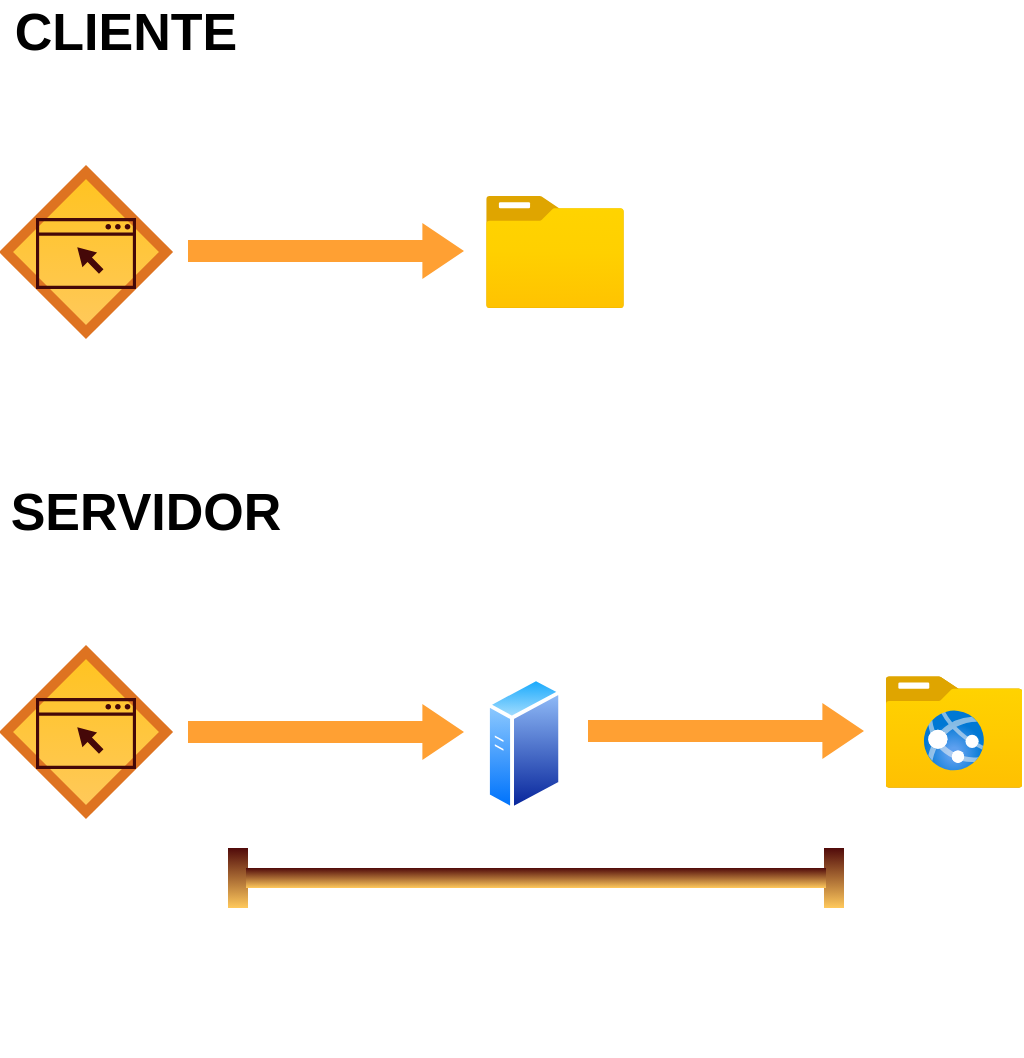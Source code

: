 <mxfile version="14.5.7" type="github">
  <diagram id="0g3qO2O3GigdgqyugBJ0" name="Page-1">
    <mxGraphModel dx="866" dy="522" grid="1" gridSize="10" guides="1" tooltips="1" connect="1" arrows="1" fold="1" page="1" pageScale="1" pageWidth="827" pageHeight="1169" math="0" shadow="0">
      <root>
        <mxCell id="0" />
        <mxCell id="1" parent="0" />
        <mxCell id="V7R6koRRGDmoJrFCyie_-8" value="" style="shape=flexArrow;endArrow=classic;html=1;endWidth=15;endSize=6.27;strokeWidth=2;fillColor=#FFA033;strokeColor=none;" edge="1" parent="1">
          <mxGeometry width="50" height="50" relative="1" as="geometry">
            <mxPoint x="130" y="400" as="sourcePoint" />
            <mxPoint x="270" y="400" as="targetPoint" />
          </mxGeometry>
        </mxCell>
        <mxCell id="V7R6koRRGDmoJrFCyie_-1" value="" style="rhombus;whiteSpace=wrap;html=1;strokeWidth=5;strokeColor=#DE7321;fillColor=#FFC31F;gradientColor=#FFC95C;" vertex="1" parent="1">
          <mxGeometry x="40" y="120" width="80" height="80" as="geometry" />
        </mxCell>
        <mxCell id="V7R6koRRGDmoJrFCyie_-2" value="&lt;span style=&quot;font-size: 26px&quot;&gt;&lt;b&gt;CLIENTE&lt;/b&gt;&lt;/span&gt;" style="text;html=1;strokeColor=none;fillColor=none;align=center;verticalAlign=middle;whiteSpace=wrap;rounded=0;" vertex="1" parent="1">
          <mxGeometry x="80" y="40" width="40" height="20" as="geometry" />
        </mxCell>
        <mxCell id="V7R6koRRGDmoJrFCyie_-3" value="&lt;b&gt;&lt;font style=&quot;font-size: 26px&quot;&gt;SERVIDOR&lt;/font&gt;&lt;/b&gt;" style="text;html=1;strokeColor=none;fillColor=none;align=center;verticalAlign=middle;whiteSpace=wrap;rounded=0;" vertex="1" parent="1">
          <mxGeometry x="90" y="280" width="40" height="20" as="geometry" />
        </mxCell>
        <mxCell id="V7R6koRRGDmoJrFCyie_-5" value="" style="rhombus;whiteSpace=wrap;html=1;strokeWidth=5;strokeColor=#DE7321;fillColor=#FFC31F;gradientColor=#FFC95C;" vertex="1" parent="1">
          <mxGeometry x="40" y="360" width="80" height="80" as="geometry" />
        </mxCell>
        <mxCell id="V7R6koRRGDmoJrFCyie_-9" value="" style="shape=flexArrow;endArrow=classic;html=1;endWidth=15;endSize=6.27;strokeWidth=2;fillColor=#FFA033;strokeColor=none;" edge="1" parent="1">
          <mxGeometry width="50" height="50" relative="1" as="geometry">
            <mxPoint x="130" y="159.5" as="sourcePoint" />
            <mxPoint x="270" y="159.5" as="targetPoint" />
          </mxGeometry>
        </mxCell>
        <mxCell id="V7R6koRRGDmoJrFCyie_-10" value="" style="pointerEvents=1;shadow=0;dashed=0;html=1;strokeColor=none;aspect=fixed;labelPosition=center;verticalLabelPosition=bottom;verticalAlign=top;align=center;outlineConnect=0;shape=mxgraph.vvd.web_browser;fillColor=#450808;" vertex="1" parent="1">
          <mxGeometry x="55" y="143" width="50" height="35.5" as="geometry" />
        </mxCell>
        <mxCell id="V7R6koRRGDmoJrFCyie_-11" value="" style="pointerEvents=1;shadow=0;dashed=0;html=1;strokeColor=none;aspect=fixed;labelPosition=center;verticalLabelPosition=bottom;verticalAlign=top;align=center;outlineConnect=0;shape=mxgraph.vvd.web_browser;fillColor=#450808;" vertex="1" parent="1">
          <mxGeometry x="55" y="383" width="50" height="35.5" as="geometry" />
        </mxCell>
        <mxCell id="V7R6koRRGDmoJrFCyie_-15" value="" style="aspect=fixed;html=1;points=[];align=center;image;fontSize=12;image=img/lib/azure2/general/Folder_Website.svg;strokeColor=#DE7321;strokeWidth=5;fillColor=#500A0A;gradientColor=#FFC95C;" vertex="1" parent="1">
          <mxGeometry x="480" y="372" width="68" height="56.0" as="geometry" />
        </mxCell>
        <mxCell id="V7R6koRRGDmoJrFCyie_-16" value="" style="aspect=fixed;html=1;points=[];align=center;image;fontSize=12;image=img/lib/azure2/general/Folder_Blank.svg;strokeColor=#DE7321;strokeWidth=5;fillColor=#500A0A;gradientColor=#FFC95C;" vertex="1" parent="1">
          <mxGeometry x="280" y="132" width="69" height="56.0" as="geometry" />
        </mxCell>
        <mxCell id="V7R6koRRGDmoJrFCyie_-17" value="" style="aspect=fixed;perimeter=ellipsePerimeter;html=1;align=center;shadow=0;dashed=0;spacingTop=3;image;image=img/lib/active_directory/generic_server.svg;strokeColor=#DE7321;strokeWidth=5;fillColor=#500A0A;gradientColor=#FFC95C;" vertex="1" parent="1">
          <mxGeometry x="280" y="372" width="38.08" height="68" as="geometry" />
        </mxCell>
        <mxCell id="V7R6koRRGDmoJrFCyie_-18" value="" style="shape=flexArrow;endArrow=classic;html=1;endWidth=15;endSize=6.27;strokeWidth=2;fillColor=#FFA033;strokeColor=none;" edge="1" parent="1">
          <mxGeometry width="50" height="50" relative="1" as="geometry">
            <mxPoint x="330.0" y="399.5" as="sourcePoint" />
            <mxPoint x="470.0" y="399.5" as="targetPoint" />
          </mxGeometry>
        </mxCell>
        <mxCell id="V7R6koRRGDmoJrFCyie_-19" value="" style="shape=image;html=1;verticalAlign=top;verticalLabelPosition=bottom;labelBackgroundColor=#ffffff;imageAspect=0;aspect=fixed;image=https://cdn4.iconfinder.com/data/icons/bitcons/yellow/64x64/tcp.gif;strokeColor=#DE7321;strokeWidth=5;fillColor=#500A0A;gradientColor=#FFC95C;" vertex="1" parent="1">
          <mxGeometry x="267" y="490" width="64" height="64" as="geometry" />
        </mxCell>
        <mxCell id="V7R6koRRGDmoJrFCyie_-20" value="" style="shape=image;html=1;verticalAlign=top;verticalLabelPosition=bottom;labelBackgroundColor=#ffffff;imageAspect=0;aspect=fixed;image=https://cdn2.iconfinder.com/data/icons/designer-skills/128/code-programming-java-software-develop-command-language-128.png;strokeColor=#DE7321;strokeWidth=5;fillColor=#500A0A;gradientColor=#FFC95C;" vertex="1" parent="1">
          <mxGeometry x="170" y="490" width="68" height="68" as="geometry" />
        </mxCell>
        <mxCell id="V7R6koRRGDmoJrFCyie_-21" value="" style="shape=image;html=1;verticalAlign=top;verticalLabelPosition=bottom;labelBackgroundColor=#ffffff;imageAspect=0;aspect=fixed;image=https://cdn3.iconfinder.com/data/icons/logos-and-brands-adobe/512/256_Php-128.png;strokeColor=#DE7321;strokeWidth=5;fillColor=#500A0A;gradientColor=#FFC95C;" vertex="1" parent="1">
          <mxGeometry x="360" y="482" width="80" height="80" as="geometry" />
        </mxCell>
        <mxCell id="V7R6koRRGDmoJrFCyie_-22" value="" style="rounded=0;whiteSpace=wrap;html=1;strokeWidth=5;fillColor=#500A0A;gradientColor=#FFC95C;strokeColor=none;" vertex="1" parent="1">
          <mxGeometry x="151" y="458" width="10" height="30" as="geometry" />
        </mxCell>
        <mxCell id="V7R6koRRGDmoJrFCyie_-23" value="" style="rounded=0;whiteSpace=wrap;html=1;strokeWidth=5;fillColor=#500A0A;gradientColor=#FFC95C;strokeColor=none;" vertex="1" parent="1">
          <mxGeometry x="449" y="458" width="10" height="30" as="geometry" />
        </mxCell>
        <mxCell id="V7R6koRRGDmoJrFCyie_-26" value="" style="rounded=0;whiteSpace=wrap;html=1;strokeWidth=5;fillColor=#500A0A;gradientColor=#FFC95C;strokeColor=none;" vertex="1" parent="1">
          <mxGeometry x="160" y="468" width="290" height="10" as="geometry" />
        </mxCell>
      </root>
    </mxGraphModel>
  </diagram>
</mxfile>
